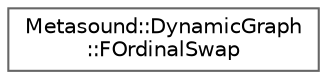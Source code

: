 digraph "Graphical Class Hierarchy"
{
 // INTERACTIVE_SVG=YES
 // LATEX_PDF_SIZE
  bgcolor="transparent";
  edge [fontname=Helvetica,fontsize=10,labelfontname=Helvetica,labelfontsize=10];
  node [fontname=Helvetica,fontsize=10,shape=box,height=0.2,width=0.4];
  rankdir="LR";
  Node0 [id="Node000000",label="Metasound::DynamicGraph\l::FOrdinalSwap",height=0.2,width=0.4,color="grey40", fillcolor="white", style="filled",URL="$dd/d53/structMetasound_1_1DynamicGraph_1_1FOrdinalSwap.html",tooltip="FOrdinalSwap represents a change in ordinal for an individual operator."];
}
